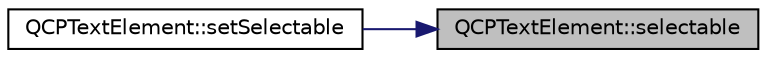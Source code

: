 digraph "QCPTextElement::selectable"
{
 // LATEX_PDF_SIZE
  edge [fontname="Helvetica",fontsize="10",labelfontname="Helvetica",labelfontsize="10"];
  node [fontname="Helvetica",fontsize="10",shape=record];
  rankdir="RL";
  Node1 [label="QCPTextElement::selectable",height=0.2,width=0.4,color="black", fillcolor="grey75", style="filled", fontcolor="black",tooltip=" "];
  Node1 -> Node2 [dir="back",color="midnightblue",fontsize="10",style="solid",fontname="Helvetica"];
  Node2 [label="QCPTextElement::setSelectable",height=0.2,width=0.4,color="black", fillcolor="white", style="filled",URL="$classQCPTextElement.html#a3c5f9b1897a036b16495ed3fb8371c55",tooltip=" "];
}
